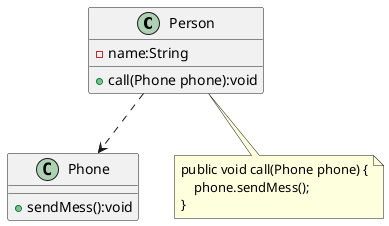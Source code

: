 @startuml

class Person{
    - name:String
    + call(Phone phone):void
}

class Phone{
    + sendMess():void
}

Person ..> Phone

note as N1
public void call(Phone phone) {
    phone.sendMess();
}
end note
Person .. N1
@enduml